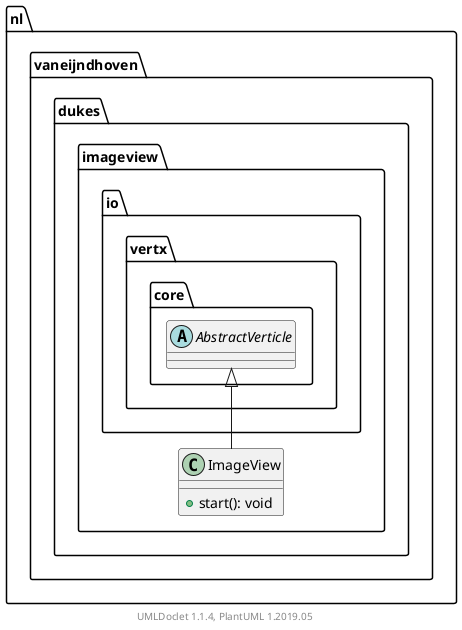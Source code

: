 @startuml

    namespace nl.vaneijndhoven.dukes.imageview {

        class ImageView [[ImageView.html]] {
            +start(): void
        }

        abstract class io.vertx.core.AbstractVerticle
        io.vertx.core.AbstractVerticle <|-- ImageView

    }


    center footer UMLDoclet 1.1.4, PlantUML 1.2019.05
@enduml
